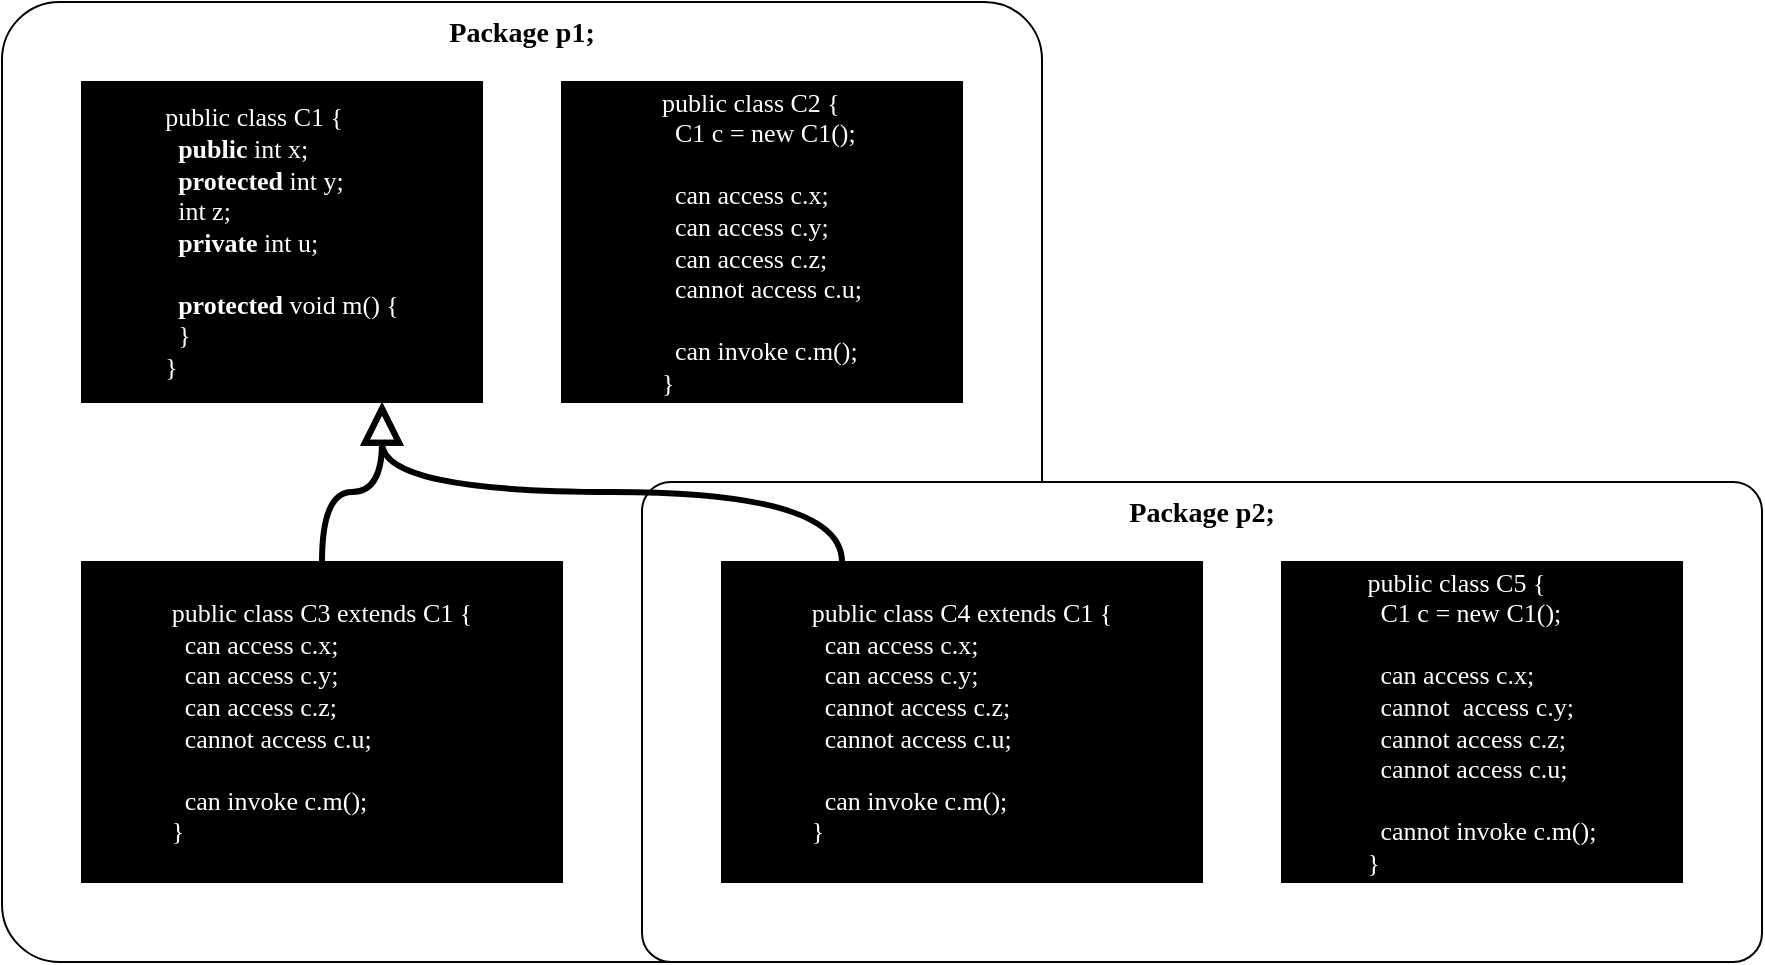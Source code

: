 <mxfile version="16.5.2" type="github">
  <diagram id="t1b7Nj7U0nxYy8T6y3BF" name="Page-1">
    <mxGraphModel dx="1422" dy="729" grid="1" gridSize="10" guides="1" tooltips="1" connect="1" arrows="1" fold="1" page="1" pageScale="1" pageWidth="850" pageHeight="1100" math="0" shadow="0">
      <root>
        <mxCell id="0" />
        <mxCell id="1" parent="0" />
        <mxCell id="-ZPcpFO9Cl7EG4aILpMb-1" value="&lt;font face=&quot;Lucida Console&quot; style=&quot;font-size: 14px&quot;&gt;Package p1;&lt;/font&gt;" style="rounded=1;whiteSpace=wrap;html=1;align=center;imageVerticalAlign=middle;verticalAlign=top;glass=0;arcSize=6;fontSize=14;fontStyle=1" vertex="1" parent="1">
          <mxGeometry x="80" y="80" width="520" height="480" as="geometry" />
        </mxCell>
        <mxCell id="-ZPcpFO9Cl7EG4aILpMb-3" value="&lt;font face=&quot;Lucida Console&quot; style=&quot;font-size: 14px&quot;&gt;Package p2;&lt;/font&gt;" style="rounded=1;whiteSpace=wrap;html=1;align=center;imageVerticalAlign=middle;verticalAlign=top;arcSize=6;fontSize=14;fontStyle=1" vertex="1" parent="1">
          <mxGeometry x="400" y="320" width="560" height="240" as="geometry" />
        </mxCell>
        <mxCell id="-ZPcpFO9Cl7EG4aILpMb-4" value="&lt;div style=&quot;text-align: left ; font-size: 13px&quot;&gt;&lt;span style=&quot;font-size: 13px&quot;&gt;public class C1 {&lt;/span&gt;&lt;/div&gt;&lt;div style=&quot;text-align: left ; font-size: 13px&quot;&gt;&amp;nbsp; &lt;b style=&quot;font-size: 13px&quot;&gt;public &lt;/b&gt;int x;&lt;/div&gt;&lt;div style=&quot;text-align: left ; font-size: 13px&quot;&gt;&amp;nbsp; &lt;b style=&quot;font-size: 13px&quot;&gt;protected &lt;/b&gt;int y;&lt;/div&gt;&lt;div style=&quot;text-align: left ; font-size: 13px&quot;&gt;&amp;nbsp; int z;&lt;/div&gt;&lt;div style=&quot;text-align: left ; font-size: 13px&quot;&gt;&amp;nbsp; &lt;b style=&quot;font-size: 13px&quot;&gt;private &lt;/b&gt;int u;&lt;/div&gt;&lt;div style=&quot;text-align: left ; font-size: 13px&quot;&gt;&lt;span&gt;&lt;br&gt;&lt;/span&gt;&lt;/div&gt;&lt;div style=&quot;text-align: left ; font-size: 13px&quot;&gt;&lt;span&gt;&amp;nbsp;&amp;nbsp;&lt;/span&gt;&lt;b&gt;protected &lt;/b&gt;&lt;span&gt;void m() {&lt;/span&gt;&lt;br&gt;&lt;/div&gt;&lt;div style=&quot;text-align: left ; font-size: 13px&quot;&gt;&amp;nbsp; }&lt;/div&gt;&lt;div style=&quot;text-align: left ; font-size: 13px&quot;&gt;&lt;span style=&quot;font-size: 13px&quot;&gt;}&lt;/span&gt;&lt;/div&gt;" style="rounded=0;whiteSpace=wrap;html=1;fontFamily=Lucida Console;fontSize=13;fontColor=#FFFFFF;strokeColor=default;fillColor=#000000;" vertex="1" parent="1">
          <mxGeometry x="120" y="120" width="200" height="160" as="geometry" />
        </mxCell>
        <mxCell id="-ZPcpFO9Cl7EG4aILpMb-5" value="&lt;div style=&quot;text-align: left; font-size: 13px;&quot;&gt;&lt;span style=&quot;font-size: 13px;&quot;&gt;public class C2 {&lt;/span&gt;&lt;/div&gt;&lt;div style=&quot;text-align: left; font-size: 13px;&quot;&gt;&lt;span style=&quot;font-size: 13px;&quot;&gt;&amp;nbsp; C1 c = new C1();&lt;/span&gt;&lt;/div&gt;&lt;div style=&quot;text-align: left; font-size: 13px;&quot;&gt;&lt;span style=&quot;font-size: 13px;&quot;&gt;&lt;br style=&quot;font-size: 13px;&quot;&gt;&lt;/span&gt;&lt;/div&gt;&lt;div style=&quot;text-align: left; font-size: 13px;&quot;&gt;&lt;span style=&quot;font-size: 13px;&quot;&gt;&amp;nbsp; can access c.x;&lt;/span&gt;&lt;/div&gt;&lt;div style=&quot;text-align: left; font-size: 13px;&quot;&gt;&lt;span style=&quot;font-size: 13px;&quot;&gt;&amp;nbsp; can access c.y;&lt;/span&gt;&lt;/div&gt;&lt;div style=&quot;text-align: left; font-size: 13px;&quot;&gt;&lt;span style=&quot;font-size: 13px;&quot;&gt;&amp;nbsp; can access c.z;&lt;/span&gt;&lt;/div&gt;&lt;div style=&quot;text-align: left; font-size: 13px;&quot;&gt;&lt;span style=&quot;font-size: 13px;&quot;&gt;&amp;nbsp; cannot access c.u;&lt;/span&gt;&lt;/div&gt;&lt;div style=&quot;text-align: left; font-size: 13px;&quot;&gt;&lt;span style=&quot;font-size: 13px;&quot;&gt;&lt;br style=&quot;font-size: 13px;&quot;&gt;&lt;/span&gt;&lt;/div&gt;&lt;div style=&quot;text-align: left; font-size: 13px;&quot;&gt;&lt;span style=&quot;font-size: 13px;&quot;&gt;&amp;nbsp; can invoke c.m();&lt;/span&gt;&lt;/div&gt;&lt;div style=&quot;text-align: left; font-size: 13px;&quot;&gt;&lt;span style=&quot;font-size: 13px;&quot;&gt;}&lt;/span&gt;&lt;/div&gt;" style="rounded=0;whiteSpace=wrap;html=1;fontFamily=Lucida Console;fontSize=13;fontColor=#FFFFFF;strokeColor=default;fillColor=#000000;" vertex="1" parent="1">
          <mxGeometry x="360" y="120" width="200" height="160" as="geometry" />
        </mxCell>
        <mxCell id="-ZPcpFO9Cl7EG4aILpMb-7" style="edgeStyle=orthogonalEdgeStyle;curved=1;rounded=0;orthogonalLoop=1;jettySize=auto;html=1;exitX=0.5;exitY=0;exitDx=0;exitDy=0;entryX=0.75;entryY=1;entryDx=0;entryDy=0;fontFamily=Lucida Console;fontSize=12;fontColor=#FFFFFF;endArrow=block;endFill=0;endSize=14;fontStyle=0;strokeWidth=3;" edge="1" parent="1" source="-ZPcpFO9Cl7EG4aILpMb-6" target="-ZPcpFO9Cl7EG4aILpMb-4">
          <mxGeometry relative="1" as="geometry" />
        </mxCell>
        <mxCell id="-ZPcpFO9Cl7EG4aILpMb-6" value="&lt;div style=&quot;text-align: left; font-size: 13px;&quot;&gt;&lt;span style=&quot;font-size: 13px;&quot;&gt;public class C3 extends C1 {&lt;/span&gt;&lt;/div&gt;&lt;div style=&quot;text-align: left; font-size: 13px;&quot;&gt;&lt;span style=&quot;font-size: 13px;&quot;&gt;&amp;nbsp;&amp;nbsp;&lt;/span&gt;&lt;span style=&quot;font-size: 13px;&quot;&gt;can access c.x;&lt;/span&gt;&lt;/div&gt;&lt;div style=&quot;text-align: left; font-size: 13px;&quot;&gt;&lt;span style=&quot;font-size: 13px;&quot;&gt;&amp;nbsp; can access c.y;&lt;/span&gt;&lt;/div&gt;&lt;div style=&quot;text-align: left; font-size: 13px;&quot;&gt;&lt;span style=&quot;font-size: 13px;&quot;&gt;&amp;nbsp; can access c.z;&lt;/span&gt;&lt;/div&gt;&lt;div style=&quot;text-align: left; font-size: 13px;&quot;&gt;&lt;span style=&quot;font-size: 13px;&quot;&gt;&amp;nbsp; cannot access c.u;&lt;/span&gt;&lt;/div&gt;&lt;div style=&quot;text-align: left; font-size: 13px;&quot;&gt;&lt;span style=&quot;font-size: 13px;&quot;&gt;&lt;br style=&quot;font-size: 13px;&quot;&gt;&lt;/span&gt;&lt;/div&gt;&lt;div style=&quot;text-align: left; font-size: 13px;&quot;&gt;&lt;span style=&quot;font-size: 13px;&quot;&gt;&amp;nbsp; can invoke c.m();&lt;/span&gt;&lt;/div&gt;&lt;div style=&quot;text-align: left; font-size: 13px;&quot;&gt;&lt;span style=&quot;font-size: 13px;&quot;&gt;}&lt;/span&gt;&lt;/div&gt;" style="rounded=0;whiteSpace=wrap;html=1;fontFamily=Lucida Console;fontSize=13;fontColor=#FFFFFF;strokeColor=default;fillColor=#000000;" vertex="1" parent="1">
          <mxGeometry x="120" y="360" width="240" height="160" as="geometry" />
        </mxCell>
        <mxCell id="-ZPcpFO9Cl7EG4aILpMb-8" value="&lt;div style=&quot;text-align: left; font-size: 13px;&quot;&gt;&lt;span style=&quot;font-size: 13px;&quot;&gt;public class C4 extends C1 {&lt;/span&gt;&lt;/div&gt;&lt;div style=&quot;text-align: left; font-size: 13px;&quot;&gt;&lt;span style=&quot;font-size: 13px;&quot;&gt;&amp;nbsp;&amp;nbsp;&lt;/span&gt;&lt;span style=&quot;font-size: 13px;&quot;&gt;can access c.x;&lt;/span&gt;&lt;/div&gt;&lt;div style=&quot;text-align: left; font-size: 13px;&quot;&gt;&lt;span style=&quot;font-size: 13px;&quot;&gt;&amp;nbsp; can access c.y;&lt;/span&gt;&lt;/div&gt;&lt;div style=&quot;text-align: left; font-size: 13px;&quot;&gt;&lt;span style=&quot;font-size: 13px;&quot;&gt;&amp;nbsp;&amp;nbsp;&lt;/span&gt;cannot&amp;nbsp;&lt;span style=&quot;font-size: 13px;&quot;&gt;access c.z;&lt;/span&gt;&lt;/div&gt;&lt;div style=&quot;text-align: left; font-size: 13px;&quot;&gt;&lt;span style=&quot;font-size: 13px;&quot;&gt;&amp;nbsp; cannot access c.u;&lt;/span&gt;&lt;/div&gt;&lt;div style=&quot;text-align: left; font-size: 13px;&quot;&gt;&lt;span style=&quot;font-size: 13px;&quot;&gt;&lt;br style=&quot;font-size: 13px;&quot;&gt;&lt;/span&gt;&lt;/div&gt;&lt;div style=&quot;text-align: left; font-size: 13px;&quot;&gt;&lt;span style=&quot;font-size: 13px;&quot;&gt;&amp;nbsp; can invoke c.m();&lt;/span&gt;&lt;/div&gt;&lt;div style=&quot;text-align: left; font-size: 13px;&quot;&gt;&lt;span style=&quot;font-size: 13px;&quot;&gt;}&lt;/span&gt;&lt;/div&gt;" style="rounded=0;whiteSpace=wrap;html=1;fontFamily=Lucida Console;fontSize=13;fontColor=#FFFFFF;strokeColor=default;fillColor=#000000;" vertex="1" parent="1">
          <mxGeometry x="440" y="360" width="240" height="160" as="geometry" />
        </mxCell>
        <mxCell id="-ZPcpFO9Cl7EG4aILpMb-9" value="&lt;div style=&quot;text-align: left; font-size: 13px;&quot;&gt;&lt;span style=&quot;font-size: 13px;&quot;&gt;public class C5 {&lt;/span&gt;&lt;/div&gt;&lt;div style=&quot;text-align: left; font-size: 13px;&quot;&gt;&lt;span style=&quot;font-size: 13px;&quot;&gt;&amp;nbsp; C1 c = new C1();&lt;/span&gt;&lt;/div&gt;&lt;div style=&quot;text-align: left; font-size: 13px;&quot;&gt;&lt;span style=&quot;font-size: 13px;&quot;&gt;&lt;br style=&quot;font-size: 13px;&quot;&gt;&lt;/span&gt;&lt;/div&gt;&lt;div style=&quot;text-align: left; font-size: 13px;&quot;&gt;&lt;span style=&quot;font-size: 13px;&quot;&gt;&amp;nbsp; can access c.x;&lt;/span&gt;&lt;/div&gt;&lt;div style=&quot;text-align: left; font-size: 13px;&quot;&gt;&lt;span style=&quot;font-size: 13px;&quot;&gt;&amp;nbsp;&amp;nbsp;&lt;/span&gt;cannot&amp;nbsp;&lt;span style=&quot;font-size: 13px;&quot;&gt;&amp;nbsp;access c.y;&lt;/span&gt;&lt;/div&gt;&lt;div style=&quot;text-align: left; font-size: 13px;&quot;&gt;&lt;span style=&quot;font-size: 13px;&quot;&gt;&amp;nbsp;&amp;nbsp;&lt;/span&gt;cannot&amp;nbsp;&lt;span style=&quot;font-size: 13px;&quot;&gt;access c.z;&lt;/span&gt;&lt;/div&gt;&lt;div style=&quot;text-align: left; font-size: 13px;&quot;&gt;&lt;span style=&quot;font-size: 13px;&quot;&gt;&amp;nbsp; cannot access c.u;&lt;/span&gt;&lt;/div&gt;&lt;div style=&quot;text-align: left; font-size: 13px;&quot;&gt;&lt;span style=&quot;font-size: 13px;&quot;&gt;&lt;br style=&quot;font-size: 13px;&quot;&gt;&lt;/span&gt;&lt;/div&gt;&lt;div style=&quot;text-align: left; font-size: 13px;&quot;&gt;&lt;span style=&quot;font-size: 13px;&quot;&gt;&amp;nbsp;&amp;nbsp;&lt;/span&gt;cannot&amp;nbsp;&lt;span style=&quot;font-size: 13px;&quot;&gt;invoke c.m();&lt;/span&gt;&lt;/div&gt;&lt;div style=&quot;text-align: left; font-size: 13px;&quot;&gt;&lt;span style=&quot;font-size: 13px;&quot;&gt;}&lt;/span&gt;&lt;/div&gt;" style="rounded=0;whiteSpace=wrap;html=1;fontFamily=Lucida Console;fontSize=13;fontColor=#FFFFFF;strokeColor=default;fillColor=#000000;" vertex="1" parent="1">
          <mxGeometry x="720" y="360" width="200" height="160" as="geometry" />
        </mxCell>
        <mxCell id="-ZPcpFO9Cl7EG4aILpMb-10" style="edgeStyle=orthogonalEdgeStyle;curved=1;rounded=0;orthogonalLoop=1;jettySize=auto;html=1;exitX=0.25;exitY=0;exitDx=0;exitDy=0;entryX=0.75;entryY=1;entryDx=0;entryDy=0;fontFamily=Lucida Console;fontSize=12;fontColor=#FFFFFF;endArrow=block;endFill=0;endSize=14;fontStyle=0;strokeWidth=3;" edge="1" parent="1" source="-ZPcpFO9Cl7EG4aILpMb-8" target="-ZPcpFO9Cl7EG4aILpMb-4">
          <mxGeometry relative="1" as="geometry">
            <mxPoint x="250" y="370" as="sourcePoint" />
            <mxPoint x="230" y="290" as="targetPoint" />
          </mxGeometry>
        </mxCell>
      </root>
    </mxGraphModel>
  </diagram>
</mxfile>
